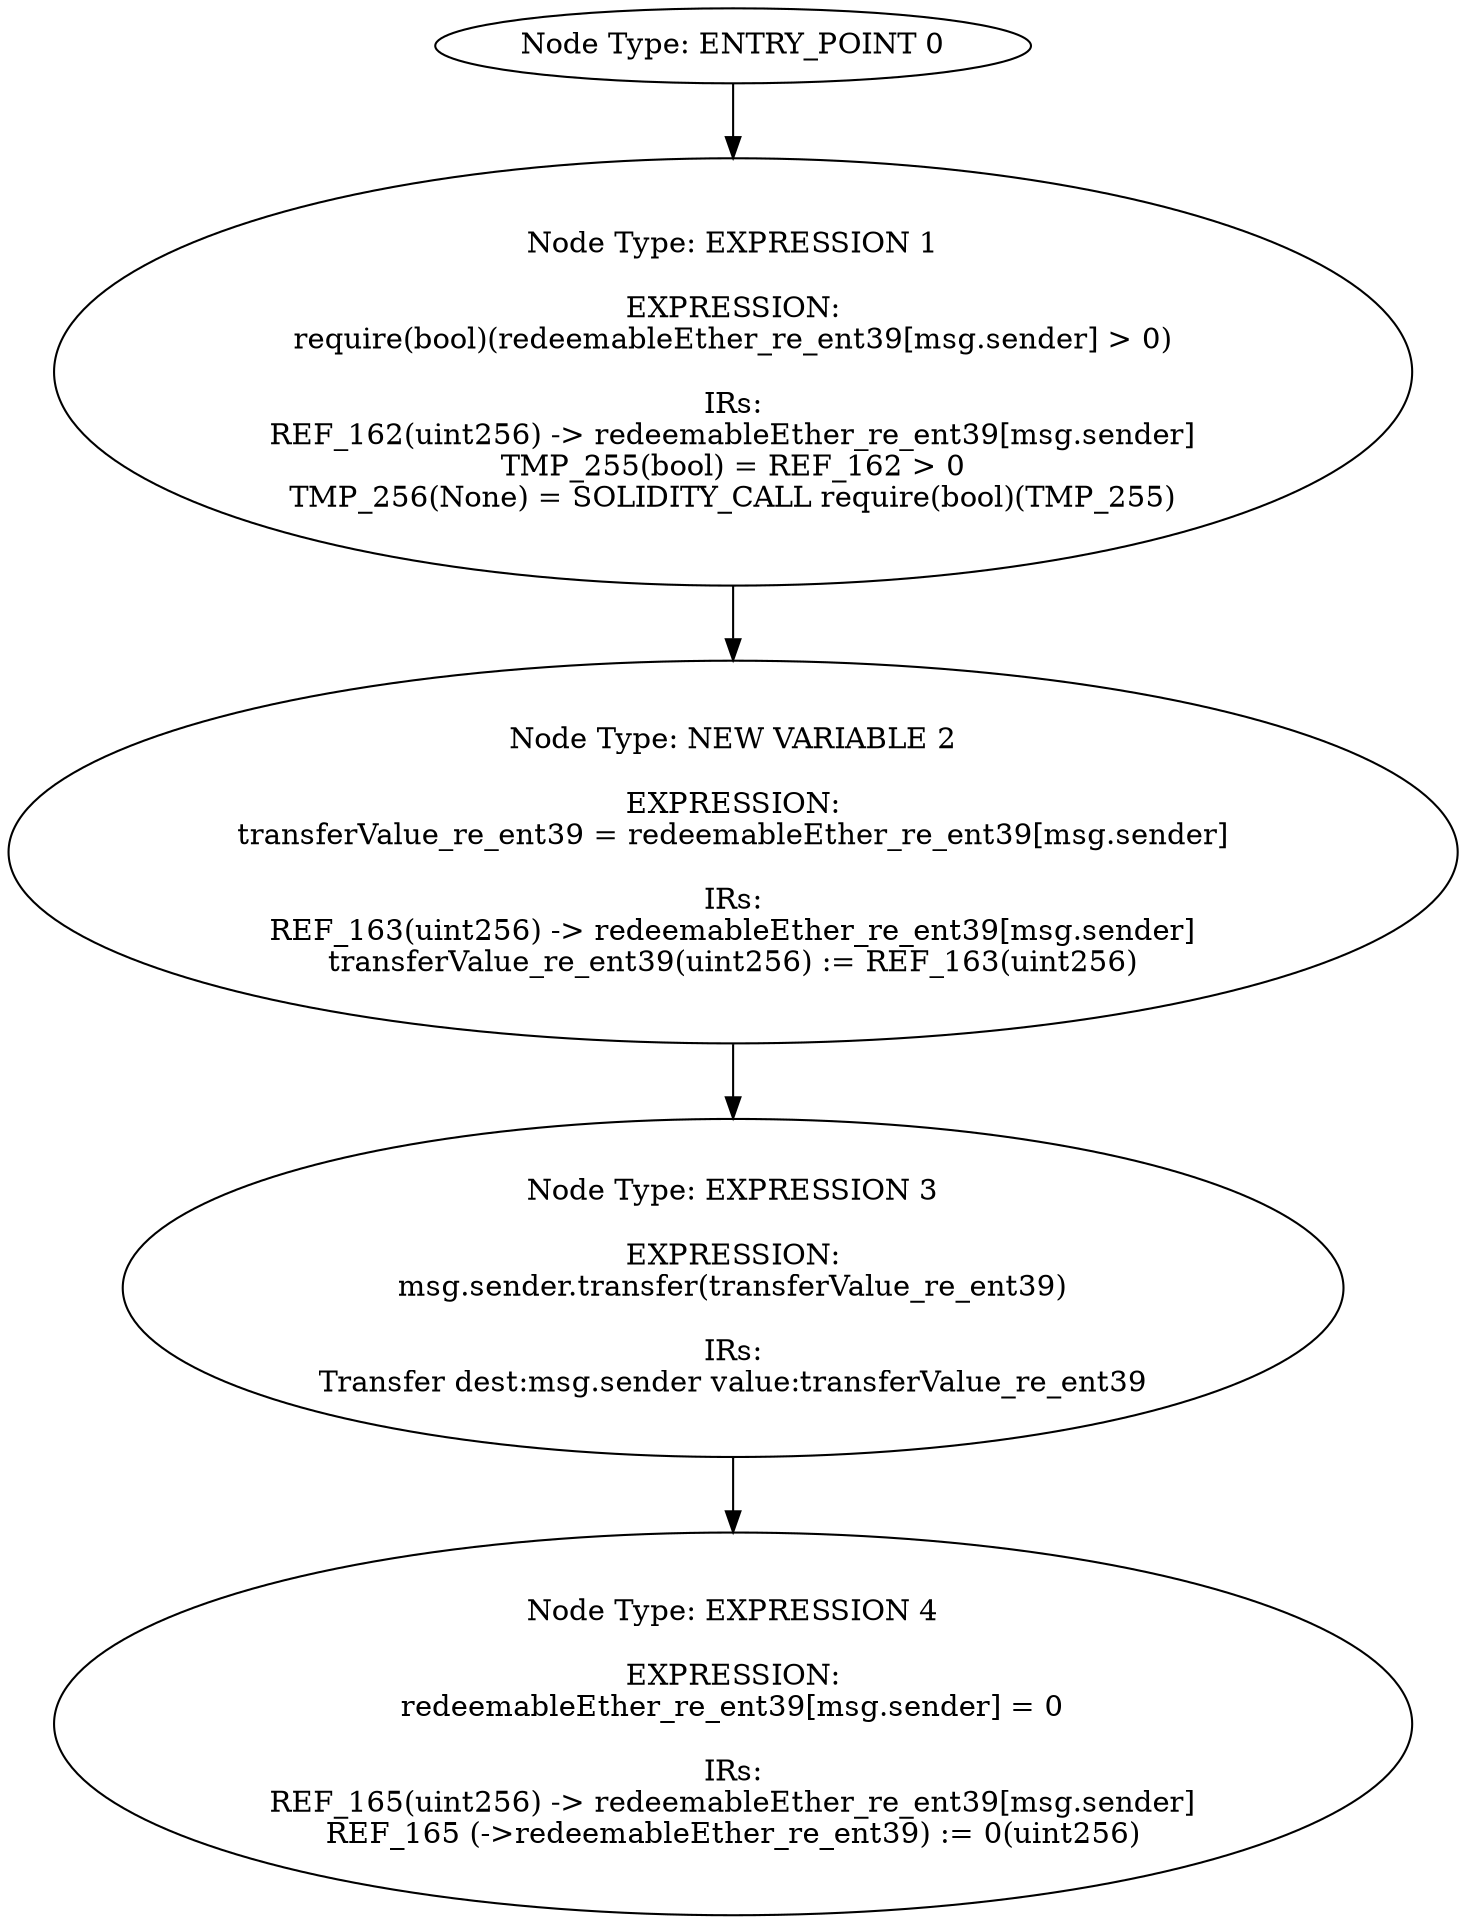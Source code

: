digraph{
0[label="Node Type: ENTRY_POINT 0
"];
0->1;
1[label="Node Type: EXPRESSION 1

EXPRESSION:
require(bool)(redeemableEther_re_ent39[msg.sender] > 0)

IRs:
REF_162(uint256) -> redeemableEther_re_ent39[msg.sender]
TMP_255(bool) = REF_162 > 0
TMP_256(None) = SOLIDITY_CALL require(bool)(TMP_255)"];
1->2;
2[label="Node Type: NEW VARIABLE 2

EXPRESSION:
transferValue_re_ent39 = redeemableEther_re_ent39[msg.sender]

IRs:
REF_163(uint256) -> redeemableEther_re_ent39[msg.sender]
transferValue_re_ent39(uint256) := REF_163(uint256)"];
2->3;
3[label="Node Type: EXPRESSION 3

EXPRESSION:
msg.sender.transfer(transferValue_re_ent39)

IRs:
Transfer dest:msg.sender value:transferValue_re_ent39"];
3->4;
4[label="Node Type: EXPRESSION 4

EXPRESSION:
redeemableEther_re_ent39[msg.sender] = 0

IRs:
REF_165(uint256) -> redeemableEther_re_ent39[msg.sender]
REF_165 (->redeemableEther_re_ent39) := 0(uint256)"];
}
